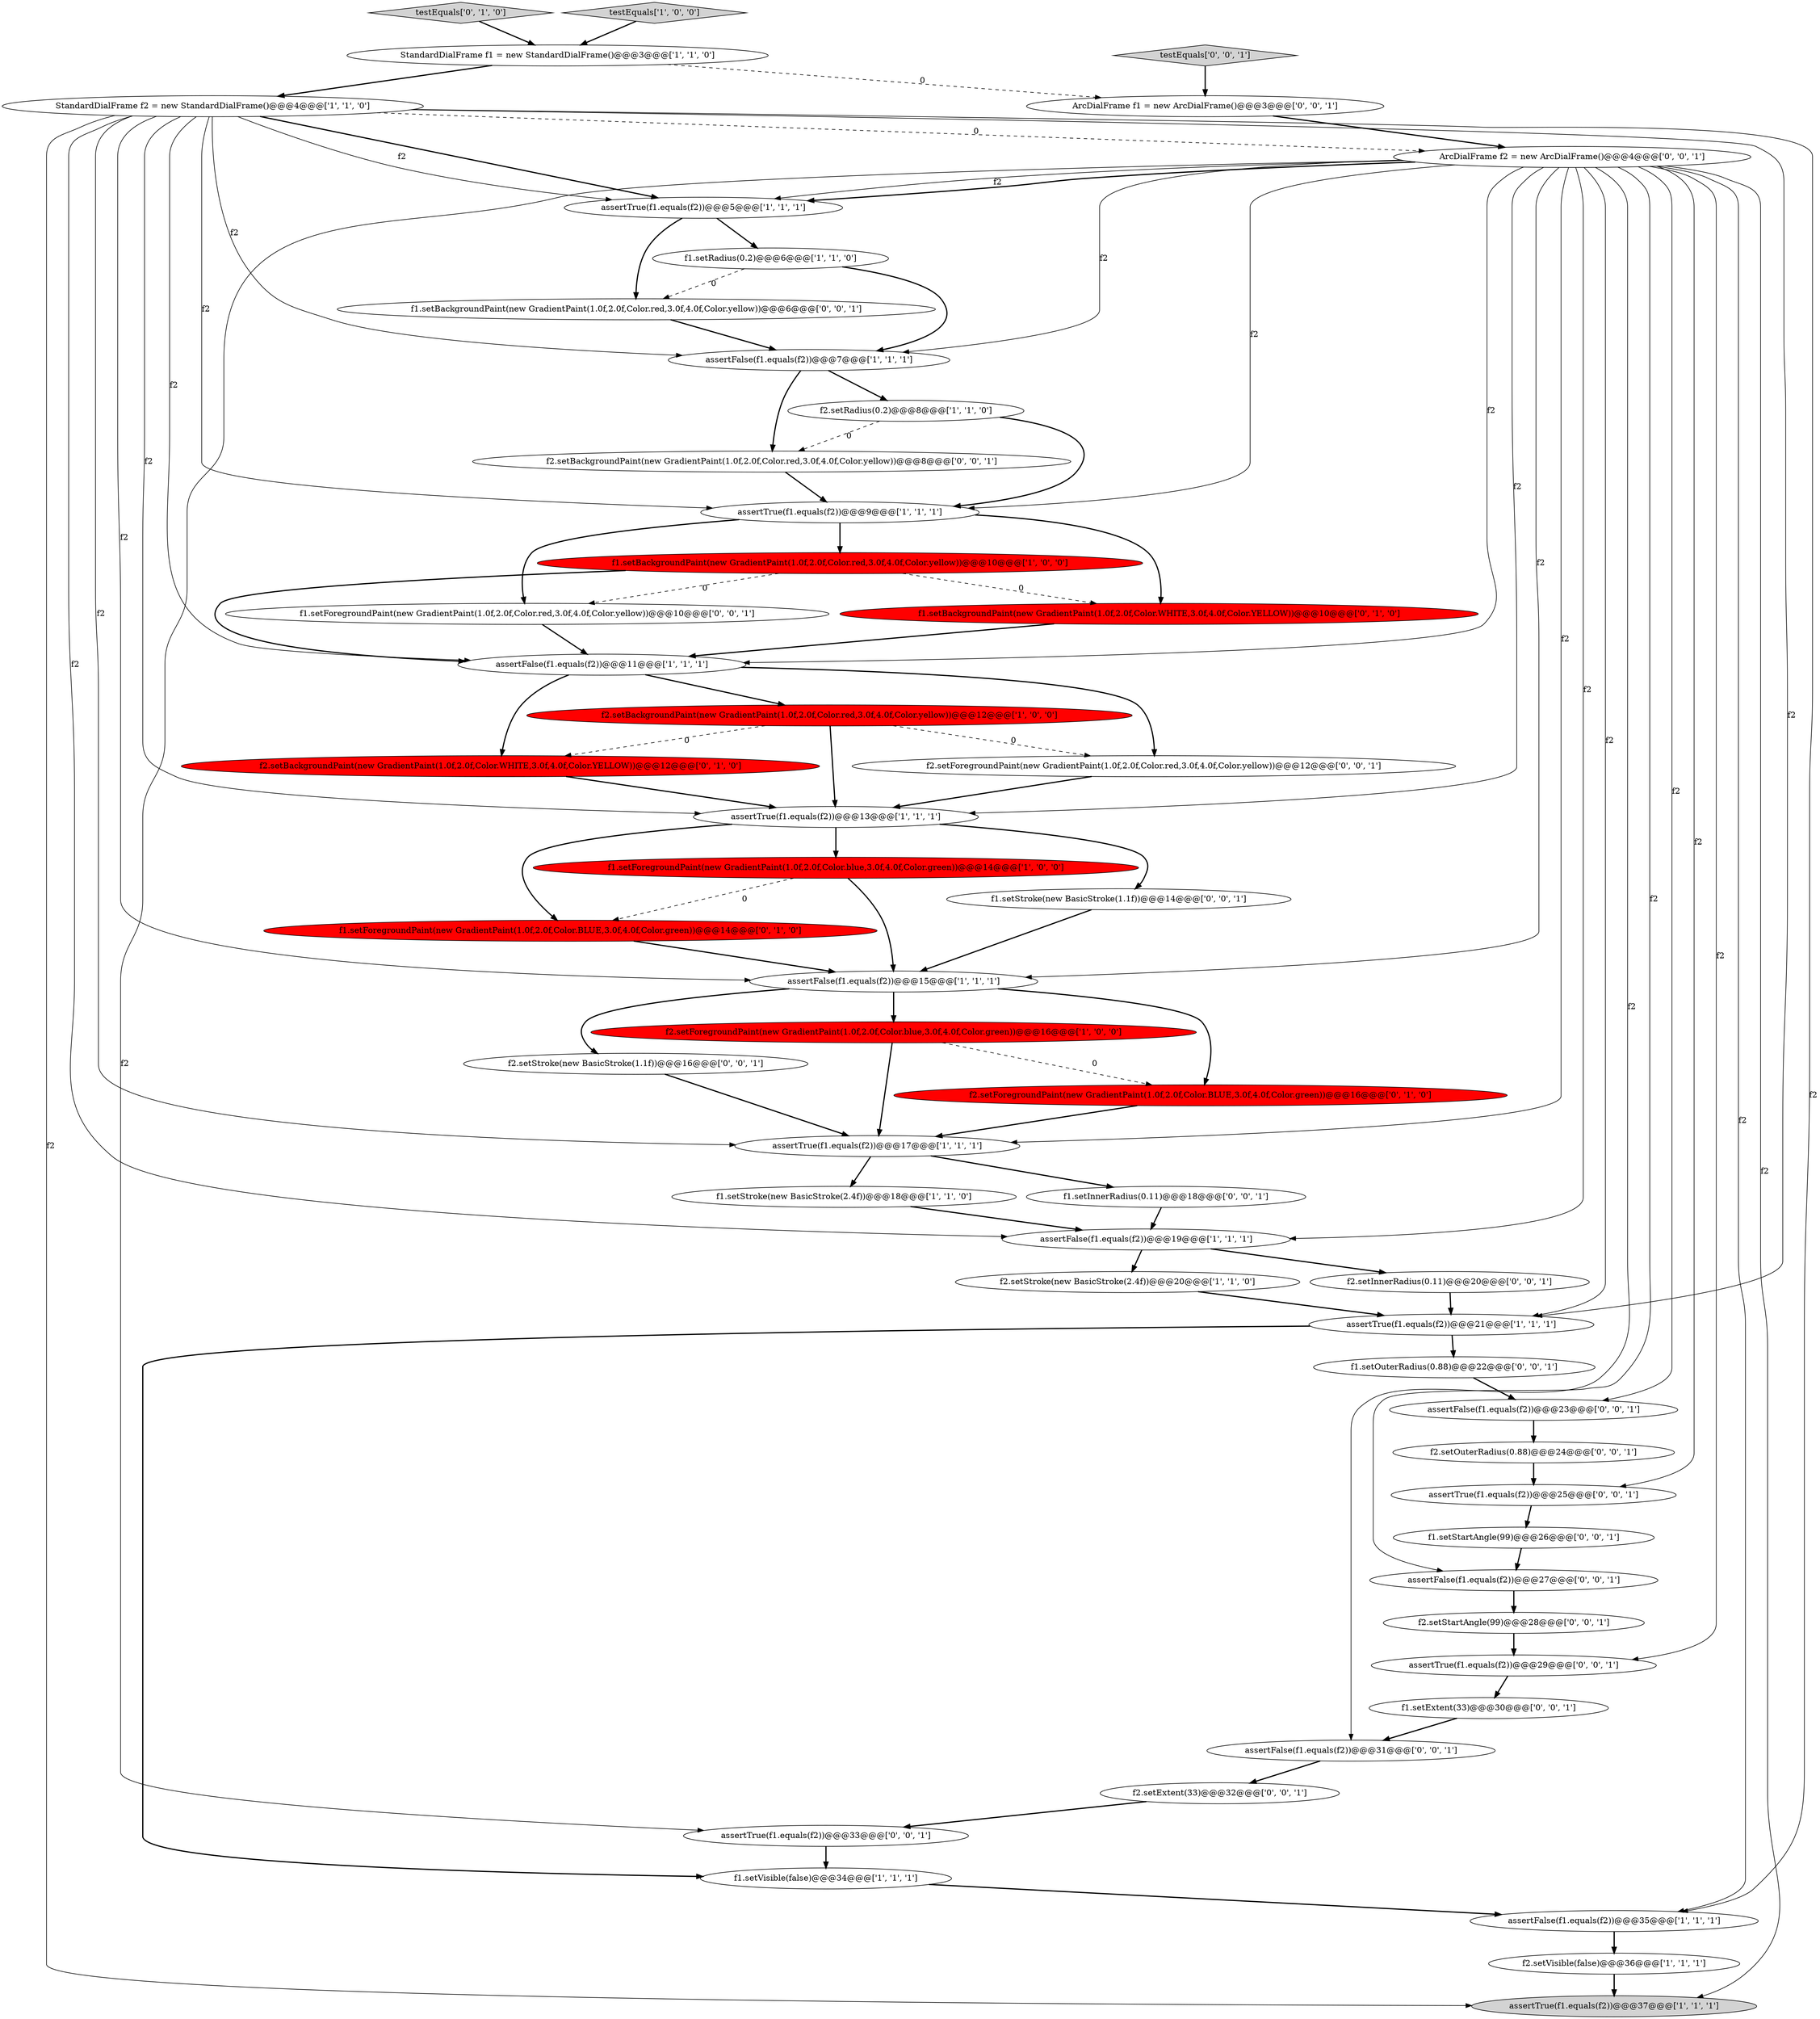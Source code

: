 digraph {
41 [style = filled, label = "f2.setExtent(33)@@@32@@@['0', '0', '1']", fillcolor = white, shape = ellipse image = "AAA0AAABBB3BBB"];
13 [style = filled, label = "f2.setForegroundPaint(new GradientPaint(1.0f,2.0f,Color.blue,3.0f,4.0f,Color.green))@@@16@@@['1', '0', '0']", fillcolor = red, shape = ellipse image = "AAA1AAABBB1BBB"];
18 [style = filled, label = "f1.setBackgroundPaint(new GradientPaint(1.0f,2.0f,Color.red,3.0f,4.0f,Color.yellow))@@@10@@@['1', '0', '0']", fillcolor = red, shape = ellipse image = "AAA1AAABBB1BBB"];
22 [style = filled, label = "assertTrue(f1.equals(f2))@@@17@@@['1', '1', '1']", fillcolor = white, shape = ellipse image = "AAA0AAABBB1BBB"];
37 [style = filled, label = "f1.setInnerRadius(0.11)@@@18@@@['0', '0', '1']", fillcolor = white, shape = ellipse image = "AAA0AAABBB3BBB"];
46 [style = filled, label = "assertFalse(f1.equals(f2))@@@23@@@['0', '0', '1']", fillcolor = white, shape = ellipse image = "AAA0AAABBB3BBB"];
26 [style = filled, label = "f2.setBackgroundPaint(new GradientPaint(1.0f,2.0f,Color.WHITE,3.0f,4.0f,Color.YELLOW))@@@12@@@['0', '1', '0']", fillcolor = red, shape = ellipse image = "AAA1AAABBB2BBB"];
6 [style = filled, label = "assertFalse(f1.equals(f2))@@@35@@@['1', '1', '1']", fillcolor = white, shape = ellipse image = "AAA0AAABBB1BBB"];
9 [style = filled, label = "f1.setRadius(0.2)@@@6@@@['1', '1', '0']", fillcolor = white, shape = ellipse image = "AAA0AAABBB1BBB"];
28 [style = filled, label = "f1.setForegroundPaint(new GradientPaint(1.0f,2.0f,Color.BLUE,3.0f,4.0f,Color.green))@@@14@@@['0', '1', '0']", fillcolor = red, shape = ellipse image = "AAA1AAABBB2BBB"];
19 [style = filled, label = "f1.setForegroundPaint(new GradientPaint(1.0f,2.0f,Color.blue,3.0f,4.0f,Color.green))@@@14@@@['1', '0', '0']", fillcolor = red, shape = ellipse image = "AAA1AAABBB1BBB"];
21 [style = filled, label = "assertTrue(f1.equals(f2))@@@13@@@['1', '1', '1']", fillcolor = white, shape = ellipse image = "AAA0AAABBB1BBB"];
15 [style = filled, label = "f2.setBackgroundPaint(new GradientPaint(1.0f,2.0f,Color.red,3.0f,4.0f,Color.yellow))@@@12@@@['1', '0', '0']", fillcolor = red, shape = ellipse image = "AAA1AAABBB1BBB"];
1 [style = filled, label = "assertTrue(f1.equals(f2))@@@9@@@['1', '1', '1']", fillcolor = white, shape = ellipse image = "AAA0AAABBB1BBB"];
44 [style = filled, label = "assertTrue(f1.equals(f2))@@@29@@@['0', '0', '1']", fillcolor = white, shape = ellipse image = "AAA0AAABBB3BBB"];
11 [style = filled, label = "assertTrue(f1.equals(f2))@@@21@@@['1', '1', '1']", fillcolor = white, shape = ellipse image = "AAA0AAABBB1BBB"];
25 [style = filled, label = "testEquals['0', '1', '0']", fillcolor = lightgray, shape = diamond image = "AAA0AAABBB2BBB"];
14 [style = filled, label = "testEquals['1', '0', '0']", fillcolor = lightgray, shape = diamond image = "AAA0AAABBB1BBB"];
8 [style = filled, label = "assertFalse(f1.equals(f2))@@@15@@@['1', '1', '1']", fillcolor = white, shape = ellipse image = "AAA0AAABBB1BBB"];
33 [style = filled, label = "f2.setBackgroundPaint(new GradientPaint(1.0f,2.0f,Color.red,3.0f,4.0f,Color.yellow))@@@8@@@['0', '0', '1']", fillcolor = white, shape = ellipse image = "AAA0AAABBB3BBB"];
34 [style = filled, label = "f2.setStroke(new BasicStroke(1.1f))@@@16@@@['0', '0', '1']", fillcolor = white, shape = ellipse image = "AAA0AAABBB3BBB"];
4 [style = filled, label = "f2.setStroke(new BasicStroke(2.4f))@@@20@@@['1', '1', '0']", fillcolor = white, shape = ellipse image = "AAA0AAABBB1BBB"];
36 [style = filled, label = "assertTrue(f1.equals(f2))@@@25@@@['0', '0', '1']", fillcolor = white, shape = ellipse image = "AAA0AAABBB3BBB"];
49 [style = filled, label = "ArcDialFrame f2 = new ArcDialFrame()@@@4@@@['0', '0', '1']", fillcolor = white, shape = ellipse image = "AAA0AAABBB3BBB"];
50 [style = filled, label = "f1.setBackgroundPaint(new GradientPaint(1.0f,2.0f,Color.red,3.0f,4.0f,Color.yellow))@@@6@@@['0', '0', '1']", fillcolor = white, shape = ellipse image = "AAA0AAABBB3BBB"];
23 [style = filled, label = "assertTrue(f1.equals(f2))@@@37@@@['1', '1', '1']", fillcolor = lightgray, shape = ellipse image = "AAA0AAABBB1BBB"];
29 [style = filled, label = "assertFalse(f1.equals(f2))@@@27@@@['0', '0', '1']", fillcolor = white, shape = ellipse image = "AAA0AAABBB3BBB"];
27 [style = filled, label = "f2.setForegroundPaint(new GradientPaint(1.0f,2.0f,Color.BLUE,3.0f,4.0f,Color.green))@@@16@@@['0', '1', '0']", fillcolor = red, shape = ellipse image = "AAA1AAABBB2BBB"];
31 [style = filled, label = "assertTrue(f1.equals(f2))@@@33@@@['0', '0', '1']", fillcolor = white, shape = ellipse image = "AAA0AAABBB3BBB"];
40 [style = filled, label = "f1.setStroke(new BasicStroke(1.1f))@@@14@@@['0', '0', '1']", fillcolor = white, shape = ellipse image = "AAA0AAABBB3BBB"];
32 [style = filled, label = "f1.setOuterRadius(0.88)@@@22@@@['0', '0', '1']", fillcolor = white, shape = ellipse image = "AAA0AAABBB3BBB"];
45 [style = filled, label = "f1.setExtent(33)@@@30@@@['0', '0', '1']", fillcolor = white, shape = ellipse image = "AAA0AAABBB3BBB"];
42 [style = filled, label = "f2.setStartAngle(99)@@@28@@@['0', '0', '1']", fillcolor = white, shape = ellipse image = "AAA0AAABBB3BBB"];
0 [style = filled, label = "StandardDialFrame f2 = new StandardDialFrame()@@@4@@@['1', '1', '0']", fillcolor = white, shape = ellipse image = "AAA0AAABBB1BBB"];
24 [style = filled, label = "f1.setBackgroundPaint(new GradientPaint(1.0f,2.0f,Color.WHITE,3.0f,4.0f,Color.YELLOW))@@@10@@@['0', '1', '0']", fillcolor = red, shape = ellipse image = "AAA1AAABBB2BBB"];
51 [style = filled, label = "f2.setInnerRadius(0.11)@@@20@@@['0', '0', '1']", fillcolor = white, shape = ellipse image = "AAA0AAABBB3BBB"];
2 [style = filled, label = "f2.setVisible(false)@@@36@@@['1', '1', '1']", fillcolor = white, shape = ellipse image = "AAA0AAABBB1BBB"];
12 [style = filled, label = "StandardDialFrame f1 = new StandardDialFrame()@@@3@@@['1', '1', '0']", fillcolor = white, shape = ellipse image = "AAA0AAABBB1BBB"];
48 [style = filled, label = "f1.setStartAngle(99)@@@26@@@['0', '0', '1']", fillcolor = white, shape = ellipse image = "AAA0AAABBB3BBB"];
7 [style = filled, label = "assertTrue(f1.equals(f2))@@@5@@@['1', '1', '1']", fillcolor = white, shape = ellipse image = "AAA0AAABBB1BBB"];
47 [style = filled, label = "f2.setForegroundPaint(new GradientPaint(1.0f,2.0f,Color.red,3.0f,4.0f,Color.yellow))@@@12@@@['0', '0', '1']", fillcolor = white, shape = ellipse image = "AAA0AAABBB3BBB"];
38 [style = filled, label = "assertFalse(f1.equals(f2))@@@31@@@['0', '0', '1']", fillcolor = white, shape = ellipse image = "AAA0AAABBB3BBB"];
5 [style = filled, label = "assertFalse(f1.equals(f2))@@@19@@@['1', '1', '1']", fillcolor = white, shape = ellipse image = "AAA0AAABBB1BBB"];
43 [style = filled, label = "f2.setOuterRadius(0.88)@@@24@@@['0', '0', '1']", fillcolor = white, shape = ellipse image = "AAA0AAABBB3BBB"];
10 [style = filled, label = "assertFalse(f1.equals(f2))@@@7@@@['1', '1', '1']", fillcolor = white, shape = ellipse image = "AAA0AAABBB1BBB"];
3 [style = filled, label = "assertFalse(f1.equals(f2))@@@11@@@['1', '1', '1']", fillcolor = white, shape = ellipse image = "AAA0AAABBB1BBB"];
17 [style = filled, label = "f2.setRadius(0.2)@@@8@@@['1', '1', '0']", fillcolor = white, shape = ellipse image = "AAA0AAABBB1BBB"];
20 [style = filled, label = "f1.setVisible(false)@@@34@@@['1', '1', '1']", fillcolor = white, shape = ellipse image = "AAA0AAABBB1BBB"];
35 [style = filled, label = "testEquals['0', '0', '1']", fillcolor = lightgray, shape = diamond image = "AAA0AAABBB3BBB"];
16 [style = filled, label = "f1.setStroke(new BasicStroke(2.4f))@@@18@@@['1', '1', '0']", fillcolor = white, shape = ellipse image = "AAA0AAABBB1BBB"];
39 [style = filled, label = "f1.setForegroundPaint(new GradientPaint(1.0f,2.0f,Color.red,3.0f,4.0f,Color.yellow))@@@10@@@['0', '0', '1']", fillcolor = white, shape = ellipse image = "AAA0AAABBB3BBB"];
30 [style = filled, label = "ArcDialFrame f1 = new ArcDialFrame()@@@3@@@['0', '0', '1']", fillcolor = white, shape = ellipse image = "AAA0AAABBB3BBB"];
18->3 [style = bold, label=""];
15->21 [style = bold, label=""];
22->37 [style = bold, label=""];
48->29 [style = bold, label=""];
0->6 [style = solid, label="f2"];
49->29 [style = solid, label="f2"];
49->10 [style = solid, label="f2"];
0->22 [style = solid, label="f2"];
10->17 [style = bold, label=""];
38->41 [style = bold, label=""];
9->10 [style = bold, label=""];
30->49 [style = bold, label=""];
21->28 [style = bold, label=""];
37->5 [style = bold, label=""];
7->9 [style = bold, label=""];
2->23 [style = bold, label=""];
49->6 [style = solid, label="f2"];
18->39 [style = dashed, label="0"];
0->3 [style = solid, label="f2"];
42->44 [style = bold, label=""];
0->21 [style = solid, label="f2"];
49->44 [style = solid, label="f2"];
50->10 [style = bold, label=""];
45->38 [style = bold, label=""];
9->50 [style = dashed, label="0"];
13->22 [style = bold, label=""];
31->20 [style = bold, label=""];
0->49 [style = dashed, label="0"];
8->27 [style = bold, label=""];
51->11 [style = bold, label=""];
19->28 [style = dashed, label="0"];
8->34 [style = bold, label=""];
49->22 [style = solid, label="f2"];
49->23 [style = solid, label="f2"];
21->19 [style = bold, label=""];
0->23 [style = solid, label="f2"];
49->38 [style = solid, label="f2"];
0->5 [style = solid, label="f2"];
12->30 [style = dashed, label="0"];
49->7 [style = solid, label="f2"];
0->10 [style = solid, label="f2"];
27->22 [style = bold, label=""];
0->7 [style = bold, label=""];
6->2 [style = bold, label=""];
49->31 [style = solid, label="f2"];
49->3 [style = solid, label="f2"];
0->8 [style = solid, label="f2"];
15->26 [style = dashed, label="0"];
49->11 [style = solid, label="f2"];
44->45 [style = bold, label=""];
24->3 [style = bold, label=""];
7->50 [style = bold, label=""];
46->43 [style = bold, label=""];
1->39 [style = bold, label=""];
0->1 [style = solid, label="f2"];
32->46 [style = bold, label=""];
17->1 [style = bold, label=""];
49->21 [style = solid, label="f2"];
22->16 [style = bold, label=""];
43->36 [style = bold, label=""];
3->26 [style = bold, label=""];
3->47 [style = bold, label=""];
11->32 [style = bold, label=""];
49->8 [style = solid, label="f2"];
17->33 [style = dashed, label="0"];
49->1 [style = solid, label="f2"];
26->21 [style = bold, label=""];
13->27 [style = dashed, label="0"];
49->36 [style = solid, label="f2"];
29->42 [style = bold, label=""];
28->8 [style = bold, label=""];
5->4 [style = bold, label=""];
49->7 [style = bold, label=""];
16->5 [style = bold, label=""];
41->31 [style = bold, label=""];
10->33 [style = bold, label=""];
47->21 [style = bold, label=""];
35->30 [style = bold, label=""];
8->13 [style = bold, label=""];
18->24 [style = dashed, label="0"];
11->20 [style = bold, label=""];
0->7 [style = solid, label="f2"];
5->51 [style = bold, label=""];
15->47 [style = dashed, label="0"];
49->46 [style = solid, label="f2"];
39->3 [style = bold, label=""];
1->18 [style = bold, label=""];
3->15 [style = bold, label=""];
33->1 [style = bold, label=""];
20->6 [style = bold, label=""];
12->0 [style = bold, label=""];
49->5 [style = solid, label="f2"];
19->8 [style = bold, label=""];
34->22 [style = bold, label=""];
25->12 [style = bold, label=""];
1->24 [style = bold, label=""];
14->12 [style = bold, label=""];
36->48 [style = bold, label=""];
21->40 [style = bold, label=""];
0->11 [style = solid, label="f2"];
4->11 [style = bold, label=""];
40->8 [style = bold, label=""];
}
